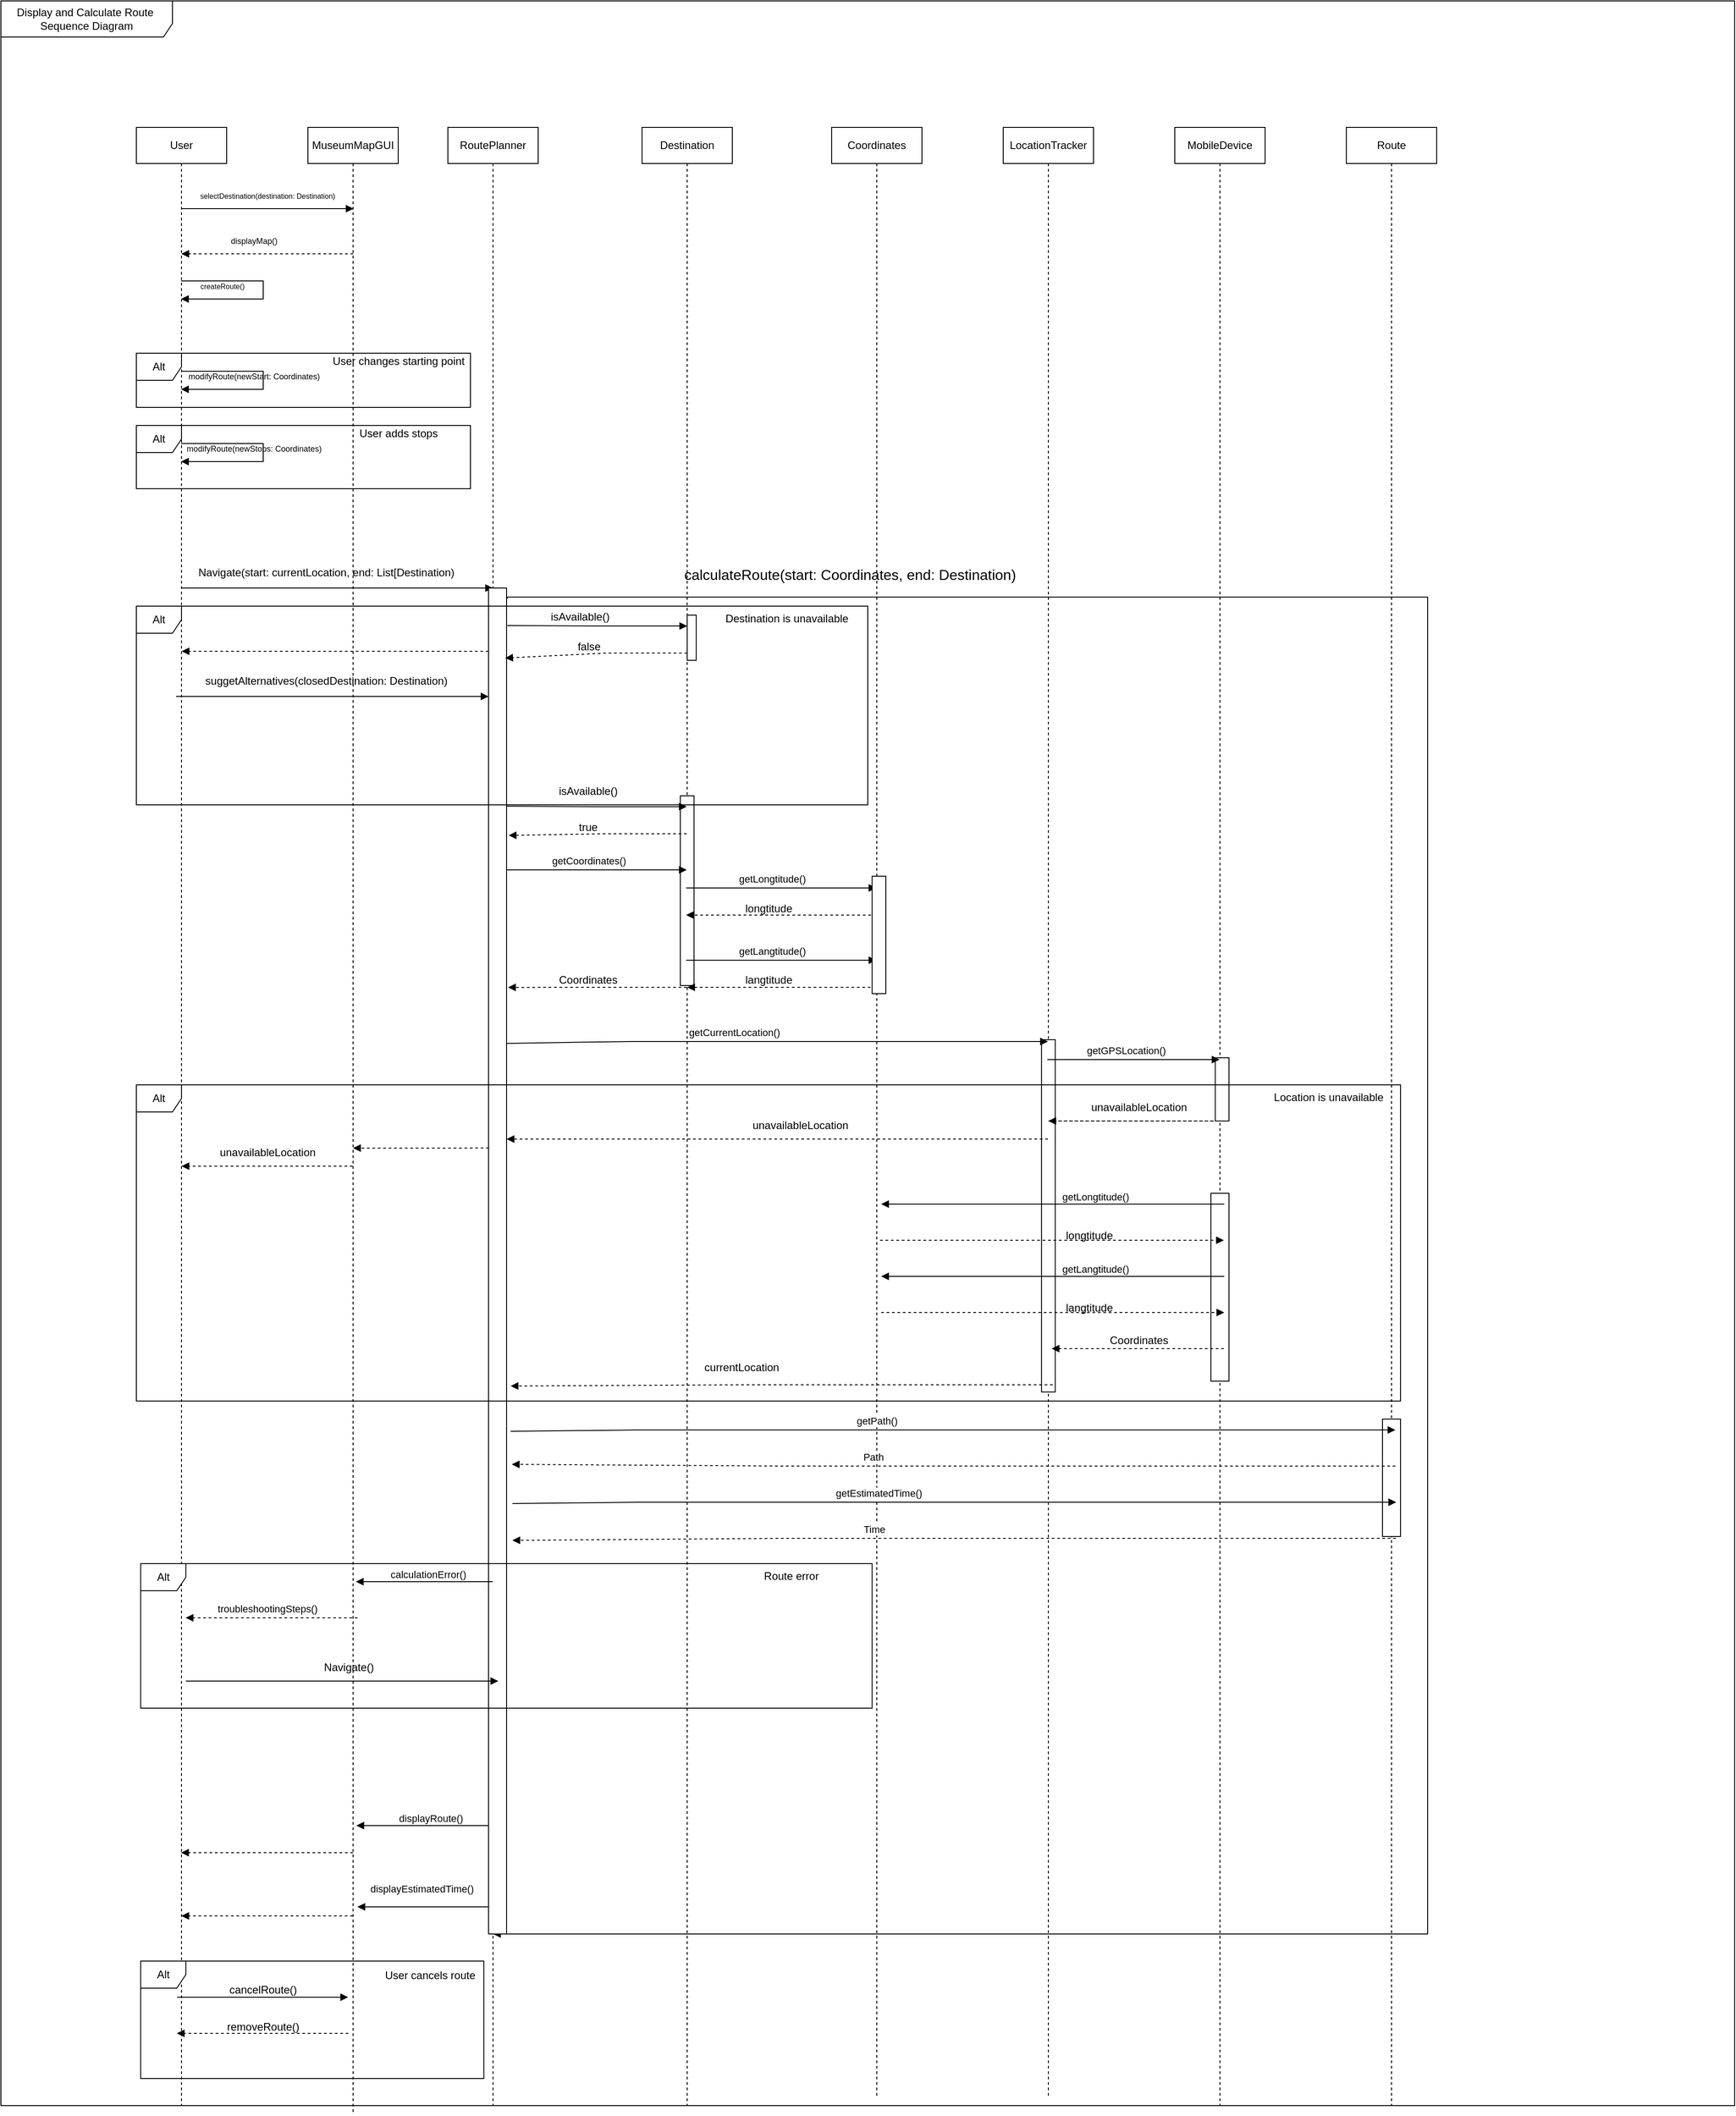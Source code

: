 <mxfile version="26.2.13">
  <diagram name="Page-1" id="kJih2EVv_8KnTAs_L_VF">
    <mxGraphModel dx="3460" dy="2518" grid="1" gridSize="10" guides="1" tooltips="1" connect="1" arrows="1" fold="1" page="1" pageScale="1" pageWidth="850" pageHeight="1100" math="0" shadow="0">
      <root>
        <mxCell id="0" />
        <mxCell id="1" parent="0" />
        <mxCell id="w3oup3Zo58hLr9Lpajqg-17" value="MobileDevice" style="shape=umlLifeline;perimeter=lifelinePerimeter;whiteSpace=wrap;html=1;container=1;dropTarget=0;collapsible=0;recursiveResize=0;outlineConnect=0;portConstraint=eastwest;newEdgeStyle={&quot;edgeStyle&quot;:&quot;elbowEdgeStyle&quot;,&quot;elbow&quot;:&quot;vertical&quot;,&quot;curved&quot;:0,&quot;rounded&quot;:0};" parent="1" vertex="1">
          <mxGeometry x="1130" y="-230" width="100" height="2190" as="geometry" />
        </mxCell>
        <mxCell id="AUqQ7xuA4GsBrQX3amAf-10" value="" style="rounded=0;dashed=0;" vertex="1" parent="1">
          <mxGeometry x="1174.81" y="800" width="15.19" height="70" as="geometry" />
        </mxCell>
        <mxCell id="w3oup3Zo58hLr9Lpajqg-15" value="LocationTracker" style="shape=umlLifeline;perimeter=lifelinePerimeter;whiteSpace=wrap;html=1;container=1;dropTarget=0;collapsible=0;recursiveResize=0;outlineConnect=0;portConstraint=eastwest;newEdgeStyle={&quot;edgeStyle&quot;:&quot;elbowEdgeStyle&quot;,&quot;elbow&quot;:&quot;vertical&quot;,&quot;curved&quot;:0,&quot;rounded&quot;:0};" parent="1" vertex="1">
          <mxGeometry x="940" y="-230" width="100" height="2180" as="geometry" />
        </mxCell>
        <mxCell id="AUqQ7xuA4GsBrQX3amAf-7" value="" style="rounded=0;dashed=0;" vertex="1" parent="1">
          <mxGeometry x="982.41" y="780" width="15.19" height="390" as="geometry" />
        </mxCell>
        <mxCell id="w3oup3Zo58hLr9Lpajqg-12" value="Destination" style="shape=umlLifeline;perimeter=lifelinePerimeter;whiteSpace=wrap;html=1;container=1;dropTarget=0;collapsible=0;recursiveResize=0;outlineConnect=0;portConstraint=eastwest;newEdgeStyle={&quot;edgeStyle&quot;:&quot;elbowEdgeStyle&quot;,&quot;elbow&quot;:&quot;vertical&quot;,&quot;curved&quot;:0,&quot;rounded&quot;:0};" parent="1" vertex="1">
          <mxGeometry x="540" y="-230" width="100" height="2190" as="geometry" />
        </mxCell>
        <mxCell id="AUqQ7xuA4GsBrQX3amAf-4" value="" style="rounded=0;dashed=0;" vertex="1" parent="1">
          <mxGeometry x="582.4" y="510" width="15.19" height="210" as="geometry" />
        </mxCell>
        <mxCell id="AUqQ7xuA4GsBrQX3amAf-2" value="" style="rounded=0;dashed=0;" vertex="1" parent="1">
          <mxGeometry x="1170" y="950" width="20" height="208" as="geometry" />
        </mxCell>
        <mxCell id="w3oup3Zo58hLr9Lpajqg-77" value="Route" style="shape=umlLifeline;perimeter=lifelinePerimeter;whiteSpace=wrap;html=1;container=1;dropTarget=0;collapsible=0;recursiveResize=0;outlineConnect=0;portConstraint=eastwest;newEdgeStyle={&quot;edgeStyle&quot;:&quot;elbowEdgeStyle&quot;,&quot;elbow&quot;:&quot;vertical&quot;,&quot;curved&quot;:0,&quot;rounded&quot;:0};" parent="1" vertex="1">
          <mxGeometry x="1320" y="-230" width="100" height="2190" as="geometry" />
        </mxCell>
        <mxCell id="AUqQ7xuA4GsBrQX3amAf-1" value="" style="rounded=0;dashed=0;" vertex="1" parent="1">
          <mxGeometry x="1360" y="1200" width="20" height="130" as="geometry" />
        </mxCell>
        <mxCell id="giSu3xgfnJtw4W87moCO-10" value="Display and Calculate Route&amp;nbsp;&lt;div&gt;Sequence Diagram&lt;/div&gt;" style="shape=umlFrame;whiteSpace=wrap;html=1;pointerEvents=0;width=190;height=40;" parent="1" vertex="1">
          <mxGeometry x="-170" y="-370" width="1920" height="2330" as="geometry" />
        </mxCell>
        <mxCell id="w3oup3Zo58hLr9Lpajqg-8" value="User" style="shape=umlLifeline;perimeter=lifelinePerimeter;whiteSpace=wrap;html=1;container=1;dropTarget=0;collapsible=0;recursiveResize=0;outlineConnect=0;portConstraint=eastwest;newEdgeStyle={&quot;edgeStyle&quot;:&quot;elbowEdgeStyle&quot;,&quot;elbow&quot;:&quot;vertical&quot;,&quot;curved&quot;:0,&quot;rounded&quot;:0};" parent="1" vertex="1">
          <mxGeometry x="-20" y="-230" width="100" height="2190" as="geometry" />
        </mxCell>
        <mxCell id="w3oup3Zo58hLr9Lpajqg-11" value="RoutePlanner" style="shape=umlLifeline;perimeter=lifelinePerimeter;whiteSpace=wrap;html=1;container=1;dropTarget=0;collapsible=0;recursiveResize=0;outlineConnect=0;portConstraint=eastwest;newEdgeStyle={&quot;edgeStyle&quot;:&quot;elbowEdgeStyle&quot;,&quot;elbow&quot;:&quot;vertical&quot;,&quot;curved&quot;:0,&quot;rounded&quot;:0};" parent="1" vertex="1">
          <mxGeometry x="325" y="-230" width="100" height="2190" as="geometry" />
        </mxCell>
        <mxCell id="w3oup3Zo58hLr9Lpajqg-13" value="Coordinates" style="shape=umlLifeline;perimeter=lifelinePerimeter;whiteSpace=wrap;html=1;container=1;dropTarget=0;collapsible=0;recursiveResize=0;outlineConnect=0;portConstraint=eastwest;newEdgeStyle={&quot;edgeStyle&quot;:&quot;elbowEdgeStyle&quot;,&quot;elbow&quot;:&quot;vertical&quot;,&quot;curved&quot;:0,&quot;rounded&quot;:0};" parent="1" vertex="1">
          <mxGeometry x="750" y="-230" width="100" height="2180" as="geometry" />
        </mxCell>
        <mxCell id="w3oup3Zo58hLr9Lpajqg-18" value="MuseumMapGUI" style="shape=umlLifeline;perimeter=lifelinePerimeter;whiteSpace=wrap;html=1;container=1;dropTarget=0;collapsible=0;recursiveResize=0;outlineConnect=0;portConstraint=eastwest;newEdgeStyle={&quot;edgeStyle&quot;:&quot;elbowEdgeStyle&quot;,&quot;elbow&quot;:&quot;vertical&quot;,&quot;curved&quot;:0,&quot;rounded&quot;:0};" parent="1" vertex="1">
          <mxGeometry x="170" y="-230" width="100" height="2200" as="geometry" />
        </mxCell>
        <mxCell id="w3oup3Zo58hLr9Lpajqg-23" value="" style="html=1;verticalAlign=bottom;labelBackgroundColor=none;endArrow=block;endFill=1;rounded=0;entryX=0.512;entryY=0.092;entryDx=0;entryDy=0;entryPerimeter=0;" parent="1" source="w3oup3Zo58hLr9Lpajqg-8" edge="1">
          <mxGeometry width="160" relative="1" as="geometry">
            <mxPoint x="29.443" y="-140" as="sourcePoint" />
            <mxPoint x="220.56" y="-140" as="targetPoint" />
          </mxGeometry>
        </mxCell>
        <mxCell id="w3oup3Zo58hLr9Lpajqg-29" value="&lt;font style=&quot;font-size: 8px;&quot;&gt;selectDestination(destination: Destination)&lt;/font&gt;" style="text;html=1;align=center;verticalAlign=middle;resizable=0;points=[];autosize=1;strokeColor=none;fillColor=none;" parent="1" vertex="1">
          <mxGeometry x="40" y="-170" width="170" height="30" as="geometry" />
        </mxCell>
        <mxCell id="w3oup3Zo58hLr9Lpajqg-32" value="&lt;font style=&quot;font-size: 9px;&quot;&gt;displayMap()&lt;/font&gt;" style="text;html=1;align=center;verticalAlign=middle;resizable=0;points=[];autosize=1;strokeColor=none;fillColor=none;" parent="1" vertex="1">
          <mxGeometry x="70" y="-120" width="80" height="30" as="geometry" />
        </mxCell>
        <mxCell id="w3oup3Zo58hLr9Lpajqg-33" value="&lt;font style=&quot;font-size: 8px;&quot;&gt;createRoute()&lt;/font&gt;" style="text;html=1;align=center;verticalAlign=middle;resizable=0;points=[];autosize=1;strokeColor=none;fillColor=none;" parent="1" vertex="1">
          <mxGeometry x="40" y="-70" width="70" height="30" as="geometry" />
        </mxCell>
        <mxCell id="w3oup3Zo58hLr9Lpajqg-34" value="" style="html=1;verticalAlign=bottom;labelBackgroundColor=none;endArrow=block;endFill=1;rounded=0;exitX=1.044;exitY=0.008;exitDx=0;exitDy=0;exitPerimeter=0;" parent="1" source="w3oup3Zo58hLr9Lpajqg-95" target="w3oup3Zo58hLr9Lpajqg-11" edge="1">
          <mxGeometry width="160" relative="1" as="geometry">
            <mxPoint x="305.0" y="280" as="sourcePoint" />
            <mxPoint x="544.8" y="280" as="targetPoint" />
            <Array as="points">
              <mxPoint x="390" y="290" />
              <mxPoint x="430" y="290" />
              <mxPoint x="1410" y="290" />
              <mxPoint x="1410" y="1130" />
              <mxPoint x="1410" y="1770" />
              <mxPoint x="900" y="1770" />
            </Array>
          </mxGeometry>
        </mxCell>
        <mxCell id="w3oup3Zo58hLr9Lpajqg-38" value="" style="html=1;verticalAlign=bottom;labelBackgroundColor=none;endArrow=block;endFill=1;rounded=0;entryX=0.25;entryY=0;entryDx=0;entryDy=0;" parent="1" source="w3oup3Zo58hLr9Lpajqg-8" target="w3oup3Zo58hLr9Lpajqg-95" edge="1">
          <mxGeometry width="160" relative="1" as="geometry">
            <mxPoint x="70.0" y="270" as="sourcePoint" />
            <mxPoint x="189.8" y="270" as="targetPoint" />
            <Array as="points">
              <mxPoint x="200" y="280" />
            </Array>
          </mxGeometry>
        </mxCell>
        <mxCell id="w3oup3Zo58hLr9Lpajqg-39" value="Navigate(start: currentLocation, end: List[Destination)" style="text;html=1;align=center;verticalAlign=middle;resizable=0;points=[];autosize=1;strokeColor=none;fillColor=none;" parent="1" vertex="1">
          <mxGeometry x="35" y="248" width="310" height="30" as="geometry" />
        </mxCell>
        <mxCell id="w3oup3Zo58hLr9Lpajqg-35" value="&lt;font style=&quot;font-size: 16px;&quot;&gt;calculateRoute(start: Coordinates, end: Destination)&lt;/font&gt;" style="text;html=1;align=center;verticalAlign=middle;resizable=0;points=[];autosize=1;strokeColor=none;fillColor=none;" parent="1" vertex="1">
          <mxGeometry x="575" y="250" width="390" height="30" as="geometry" />
        </mxCell>
        <mxCell id="w3oup3Zo58hLr9Lpajqg-42" value="" style="html=1;verticalAlign=bottom;labelBackgroundColor=none;endArrow=block;endFill=1;rounded=0;exitX=1.017;exitY=0.07;exitDx=0;exitDy=0;exitPerimeter=0;" parent="1" edge="1">
          <mxGeometry width="160" relative="1" as="geometry">
            <mxPoint x="390.34" y="521.5" as="sourcePoint" />
            <mxPoint x="589.5" y="522" as="targetPoint" />
            <Array as="points">
              <mxPoint x="490" y="522" />
            </Array>
          </mxGeometry>
        </mxCell>
        <mxCell id="w3oup3Zo58hLr9Lpajqg-44" value="" style="html=1;verticalAlign=bottom;labelBackgroundColor=none;endArrow=block;endFill=1;dashed=1;rounded=0;entryX=1.117;entryY=0.108;entryDx=0;entryDy=0;entryPerimeter=0;" parent="1" edge="1">
          <mxGeometry width="160" relative="1" as="geometry">
            <mxPoint x="589.5" y="552" as="sourcePoint" />
            <mxPoint x="392.34" y="553.8" as="targetPoint" />
            <Array as="points">
              <mxPoint x="500" y="552" />
            </Array>
          </mxGeometry>
        </mxCell>
        <mxCell id="w3oup3Zo58hLr9Lpajqg-45" value="true" style="text;html=1;align=center;verticalAlign=middle;resizable=0;points=[];autosize=1;strokeColor=none;fillColor=none;" parent="1" vertex="1">
          <mxGeometry x="460" y="530" width="40" height="30" as="geometry" />
        </mxCell>
        <mxCell id="w3oup3Zo58hLr9Lpajqg-46" value="" style="html=1;verticalAlign=bottom;labelBackgroundColor=none;endArrow=block;endFill=1;rounded=0;exitX=1.017;exitY=0.153;exitDx=0;exitDy=0;exitPerimeter=0;" parent="1" edge="1">
          <mxGeometry width="160" relative="1" as="geometry">
            <mxPoint x="390.34" y="592.05" as="sourcePoint" />
            <mxPoint x="589.5" y="592" as="targetPoint" />
            <Array as="points">
              <mxPoint x="490" y="592" />
            </Array>
          </mxGeometry>
        </mxCell>
        <mxCell id="w3oup3Zo58hLr9Lpajqg-47" value="getCoordinates()" style="edgeLabel;html=1;align=center;verticalAlign=middle;resizable=0;points=[];" parent="w3oup3Zo58hLr9Lpajqg-46" vertex="1" connectable="0">
          <mxGeometry x="-0.193" y="1" relative="1" as="geometry">
            <mxPoint x="10" y="-9" as="offset" />
          </mxGeometry>
        </mxCell>
        <mxCell id="w3oup3Zo58hLr9Lpajqg-48" value="" style="html=1;verticalAlign=bottom;labelBackgroundColor=none;endArrow=block;endFill=1;rounded=0;" parent="1" edge="1">
          <mxGeometry width="160" relative="1" as="geometry">
            <mxPoint x="588.833" y="612" as="sourcePoint" />
            <mxPoint x="799.5" y="612" as="targetPoint" />
            <Array as="points">
              <mxPoint x="690" y="612" />
            </Array>
          </mxGeometry>
        </mxCell>
        <mxCell id="w3oup3Zo58hLr9Lpajqg-49" value="getLongtitude()" style="edgeLabel;html=1;align=center;verticalAlign=middle;resizable=0;points=[];" parent="w3oup3Zo58hLr9Lpajqg-48" vertex="1" connectable="0">
          <mxGeometry x="-0.193" y="1" relative="1" as="geometry">
            <mxPoint x="10" y="-9" as="offset" />
          </mxGeometry>
        </mxCell>
        <mxCell id="w3oup3Zo58hLr9Lpajqg-50" value="" style="html=1;verticalAlign=bottom;labelBackgroundColor=none;endArrow=block;endFill=1;dashed=1;rounded=0;" parent="1" edge="1">
          <mxGeometry width="160" relative="1" as="geometry">
            <mxPoint x="799.5" y="642" as="sourcePoint" />
            <mxPoint x="588.833" y="642" as="targetPoint" />
            <Array as="points">
              <mxPoint x="690" y="642" />
            </Array>
          </mxGeometry>
        </mxCell>
        <mxCell id="w3oup3Zo58hLr9Lpajqg-51" value="longtitude" style="text;html=1;align=center;verticalAlign=middle;resizable=0;points=[];autosize=1;strokeColor=none;fillColor=none;" parent="1" vertex="1">
          <mxGeometry x="640" y="620" width="80" height="30" as="geometry" />
        </mxCell>
        <mxCell id="w3oup3Zo58hLr9Lpajqg-52" value="" style="html=1;verticalAlign=bottom;labelBackgroundColor=none;endArrow=block;endFill=1;rounded=0;" parent="1" edge="1">
          <mxGeometry width="160" relative="1" as="geometry">
            <mxPoint x="588.833" y="692" as="sourcePoint" />
            <mxPoint x="799.5" y="692" as="targetPoint" />
            <Array as="points">
              <mxPoint x="690" y="692" />
            </Array>
          </mxGeometry>
        </mxCell>
        <mxCell id="w3oup3Zo58hLr9Lpajqg-53" value="getLangtitude()" style="edgeLabel;html=1;align=center;verticalAlign=middle;resizable=0;points=[];" parent="w3oup3Zo58hLr9Lpajqg-52" vertex="1" connectable="0">
          <mxGeometry x="-0.193" y="1" relative="1" as="geometry">
            <mxPoint x="10" y="-9" as="offset" />
          </mxGeometry>
        </mxCell>
        <mxCell id="w3oup3Zo58hLr9Lpajqg-54" value="" style="html=1;verticalAlign=bottom;labelBackgroundColor=none;endArrow=block;endFill=1;dashed=1;rounded=0;" parent="1" edge="1">
          <mxGeometry width="160" relative="1" as="geometry">
            <mxPoint x="799" y="722" as="sourcePoint" />
            <mxPoint x="590" y="722" as="targetPoint" />
            <Array as="points">
              <mxPoint x="690" y="722" />
            </Array>
          </mxGeometry>
        </mxCell>
        <mxCell id="w3oup3Zo58hLr9Lpajqg-55" value="langtitude" style="text;html=1;align=center;verticalAlign=middle;resizable=0;points=[];autosize=1;strokeColor=none;fillColor=none;" parent="1" vertex="1">
          <mxGeometry x="640" y="699" width="80" height="30" as="geometry" />
        </mxCell>
        <mxCell id="w3oup3Zo58hLr9Lpajqg-56" value="" style="html=1;verticalAlign=bottom;labelBackgroundColor=none;endArrow=block;endFill=1;dashed=1;rounded=0;entryX=1.083;entryY=0.306;entryDx=0;entryDy=0;entryPerimeter=0;" parent="1" edge="1">
          <mxGeometry width="160" relative="1" as="geometry">
            <mxPoint x="589.5" y="722" as="sourcePoint" />
            <mxPoint x="391.66" y="722.1" as="targetPoint" />
            <Array as="points">
              <mxPoint x="480" y="722" />
            </Array>
          </mxGeometry>
        </mxCell>
        <mxCell id="w3oup3Zo58hLr9Lpajqg-57" value="Coordinates" style="text;html=1;align=center;verticalAlign=middle;resizable=0;points=[];autosize=1;strokeColor=none;fillColor=none;" parent="1" vertex="1">
          <mxGeometry x="435" y="699" width="90" height="30" as="geometry" />
        </mxCell>
        <mxCell id="w3oup3Zo58hLr9Lpajqg-58" value="" style="html=1;verticalAlign=bottom;labelBackgroundColor=none;endArrow=block;endFill=1;rounded=0;exitX=0.95;exitY=0.379;exitDx=0;exitDy=0;exitPerimeter=0;" parent="1" edge="1">
          <mxGeometry width="160" relative="1" as="geometry">
            <mxPoint x="389.0" y="784.15" as="sourcePoint" />
            <mxPoint x="989.5" y="782" as="targetPoint" />
            <Array as="points">
              <mxPoint x="491" y="782.47" />
              <mxPoint x="530" y="782" />
              <mxPoint x="560" y="782" />
            </Array>
          </mxGeometry>
        </mxCell>
        <mxCell id="w3oup3Zo58hLr9Lpajqg-59" value="getCurrentLocation()" style="edgeLabel;html=1;align=center;verticalAlign=middle;resizable=0;points=[];" parent="w3oup3Zo58hLr9Lpajqg-58" vertex="1" connectable="0">
          <mxGeometry x="-0.193" y="1" relative="1" as="geometry">
            <mxPoint x="10" y="-9" as="offset" />
          </mxGeometry>
        </mxCell>
        <mxCell id="w3oup3Zo58hLr9Lpajqg-60" value="" style="html=1;verticalAlign=bottom;labelBackgroundColor=none;endArrow=block;endFill=1;rounded=0;" parent="1" edge="1">
          <mxGeometry width="160" relative="1" as="geometry">
            <mxPoint x="988.833" y="802" as="sourcePoint" />
            <mxPoint x="1179.5" y="802" as="targetPoint" />
            <Array as="points">
              <mxPoint x="1020" y="802" />
              <mxPoint x="1110" y="802" />
            </Array>
          </mxGeometry>
        </mxCell>
        <mxCell id="w3oup3Zo58hLr9Lpajqg-61" value="getGPSLocation()" style="edgeLabel;html=1;align=center;verticalAlign=middle;resizable=0;points=[];" parent="w3oup3Zo58hLr9Lpajqg-60" vertex="1" connectable="0">
          <mxGeometry x="-0.193" y="1" relative="1" as="geometry">
            <mxPoint x="10" y="-9" as="offset" />
          </mxGeometry>
        </mxCell>
        <mxCell id="w3oup3Zo58hLr9Lpajqg-62" value="" style="html=1;verticalAlign=bottom;labelBackgroundColor=none;endArrow=block;endFill=1;rounded=0;" parent="1" edge="1">
          <mxGeometry width="160" relative="1" as="geometry">
            <mxPoint x="1184.76" y="962" as="sourcePoint" />
            <mxPoint x="804.851" y="962" as="targetPoint" />
            <Array as="points">
              <mxPoint x="1045.26" y="962" />
            </Array>
          </mxGeometry>
        </mxCell>
        <mxCell id="w3oup3Zo58hLr9Lpajqg-63" value="getLongtitude()" style="edgeLabel;html=1;align=center;verticalAlign=middle;resizable=0;points=[];" parent="w3oup3Zo58hLr9Lpajqg-62" vertex="1" connectable="0">
          <mxGeometry x="-0.193" y="1" relative="1" as="geometry">
            <mxPoint x="10" y="-9" as="offset" />
          </mxGeometry>
        </mxCell>
        <mxCell id="w3oup3Zo58hLr9Lpajqg-64" value="" style="html=1;verticalAlign=bottom;labelBackgroundColor=none;endArrow=block;endFill=1;rounded=0;" parent="1" edge="1">
          <mxGeometry width="160" relative="1" as="geometry">
            <mxPoint x="1184.76" y="1042" as="sourcePoint" />
            <mxPoint x="804.851" y="1042" as="targetPoint" />
            <Array as="points">
              <mxPoint x="990.76" y="1042" />
            </Array>
          </mxGeometry>
        </mxCell>
        <mxCell id="w3oup3Zo58hLr9Lpajqg-65" value="getLangtitude()" style="edgeLabel;html=1;align=center;verticalAlign=middle;resizable=0;points=[];" parent="w3oup3Zo58hLr9Lpajqg-64" vertex="1" connectable="0">
          <mxGeometry x="-0.193" y="1" relative="1" as="geometry">
            <mxPoint x="10" y="-9" as="offset" />
          </mxGeometry>
        </mxCell>
        <mxCell id="w3oup3Zo58hLr9Lpajqg-66" value="" style="html=1;verticalAlign=bottom;labelBackgroundColor=none;endArrow=block;endFill=1;dashed=1;rounded=0;" parent="1" edge="1">
          <mxGeometry width="160" relative="1" as="geometry">
            <mxPoint x="803.643" y="1002" as="sourcePoint" />
            <mxPoint x="1184.31" y="1002" as="targetPoint" />
            <Array as="points">
              <mxPoint x="990.31" y="1002" />
            </Array>
          </mxGeometry>
        </mxCell>
        <mxCell id="w3oup3Zo58hLr9Lpajqg-67" value="" style="html=1;verticalAlign=bottom;labelBackgroundColor=none;endArrow=block;endFill=1;dashed=1;rounded=0;" parent="1" edge="1">
          <mxGeometry width="160" relative="1" as="geometry">
            <mxPoint x="804.851" y="1082" as="sourcePoint" />
            <mxPoint x="1184.76" y="1082" as="targetPoint" />
            <Array as="points">
              <mxPoint x="1000.76" y="1082" />
            </Array>
          </mxGeometry>
        </mxCell>
        <mxCell id="w3oup3Zo58hLr9Lpajqg-68" value="langtitude" style="text;html=1;align=center;verticalAlign=middle;resizable=0;points=[];autosize=1;strokeColor=none;fillColor=none;" parent="1" vertex="1">
          <mxGeometry x="994.81" y="1062" width="80" height="30" as="geometry" />
        </mxCell>
        <mxCell id="w3oup3Zo58hLr9Lpajqg-69" value="longtitude" style="text;html=1;align=center;verticalAlign=middle;resizable=0;points=[];autosize=1;strokeColor=none;fillColor=none;" parent="1" vertex="1">
          <mxGeometry x="994.81" y="982" width="80" height="30" as="geometry" />
        </mxCell>
        <mxCell id="w3oup3Zo58hLr9Lpajqg-71" value="" style="html=1;verticalAlign=bottom;labelBackgroundColor=none;endArrow=block;endFill=1;dashed=1;rounded=0;" parent="1" edge="1">
          <mxGeometry width="160" relative="1" as="geometry">
            <mxPoint x="1184.31" y="1122" as="sourcePoint" />
            <mxPoint x="993.643" y="1122" as="targetPoint" />
            <Array as="points">
              <mxPoint x="1085.81" y="1122" />
            </Array>
          </mxGeometry>
        </mxCell>
        <mxCell id="w3oup3Zo58hLr9Lpajqg-72" value="Coordinates" style="text;html=1;align=center;verticalAlign=middle;resizable=0;points=[];autosize=1;strokeColor=none;fillColor=none;" parent="1" vertex="1">
          <mxGeometry x="1044.81" y="1098" width="90" height="30" as="geometry" />
        </mxCell>
        <mxCell id="w3oup3Zo58hLr9Lpajqg-75" value="" style="html=1;verticalAlign=bottom;labelBackgroundColor=none;endArrow=block;endFill=1;dashed=1;rounded=0;entryX=0.983;entryY=0.684;entryDx=0;entryDy=0;entryPerimeter=0;" parent="1" edge="1">
          <mxGeometry width="160" relative="1" as="geometry">
            <mxPoint x="994.81" y="1162" as="sourcePoint" />
            <mxPoint x="394.47" y="1163.4" as="targetPoint" />
            <Array as="points">
              <mxPoint x="656.31" y="1162" />
            </Array>
          </mxGeometry>
        </mxCell>
        <mxCell id="w3oup3Zo58hLr9Lpajqg-76" value="currentLocation" style="text;html=1;align=center;verticalAlign=middle;resizable=0;points=[];autosize=1;strokeColor=none;fillColor=none;" parent="1" vertex="1">
          <mxGeometry x="594.81" y="1128" width="110" height="30" as="geometry" />
        </mxCell>
        <mxCell id="w3oup3Zo58hLr9Lpajqg-78" value="" style="html=1;verticalAlign=bottom;labelBackgroundColor=none;endArrow=block;endFill=1;rounded=0;exitX=0.983;exitY=0.743;exitDx=0;exitDy=0;exitPerimeter=0;" parent="1" edge="1">
          <mxGeometry width="160" relative="1" as="geometry">
            <mxPoint x="394.47" y="1213.55" as="sourcePoint" />
            <mxPoint x="1374.31" y="1212" as="targetPoint" />
            <Array as="points">
              <mxPoint x="495.81" y="1212.47" />
              <mxPoint x="534.81" y="1212" />
            </Array>
          </mxGeometry>
        </mxCell>
        <mxCell id="w3oup3Zo58hLr9Lpajqg-79" value="getPath()" style="edgeLabel;html=1;align=center;verticalAlign=middle;resizable=0;points=[];" parent="w3oup3Zo58hLr9Lpajqg-78" vertex="1" connectable="0">
          <mxGeometry x="-0.193" y="1" relative="1" as="geometry">
            <mxPoint x="10" y="-9" as="offset" />
          </mxGeometry>
        </mxCell>
        <mxCell id="w3oup3Zo58hLr9Lpajqg-81" value="" style="html=1;verticalAlign=bottom;labelBackgroundColor=none;endArrow=block;endFill=1;dashed=1;rounded=0;entryX=1.05;entryY=0.786;entryDx=0;entryDy=0;entryPerimeter=0;" parent="1" edge="1">
          <mxGeometry width="160" relative="1" as="geometry">
            <mxPoint x="1374.31" y="1252" as="sourcePoint" />
            <mxPoint x="395.81" y="1250.1" as="targetPoint" />
            <Array as="points">
              <mxPoint x="695.81" y="1252" />
            </Array>
          </mxGeometry>
        </mxCell>
        <mxCell id="w3oup3Zo58hLr9Lpajqg-82" value="Path" style="edgeLabel;html=1;align=center;verticalAlign=middle;resizable=0;points=[];" parent="w3oup3Zo58hLr9Lpajqg-81" vertex="1" connectable="0">
          <mxGeometry x="0.185" y="-6" relative="1" as="geometry">
            <mxPoint x="1" y="-4" as="offset" />
          </mxGeometry>
        </mxCell>
        <mxCell id="w3oup3Zo58hLr9Lpajqg-83" value="" style="html=1;verticalAlign=bottom;labelBackgroundColor=none;endArrow=block;endFill=1;rounded=0;exitX=1.083;exitY=0.837;exitDx=0;exitDy=0;exitPerimeter=0;" parent="1" edge="1">
          <mxGeometry width="160" relative="1" as="geometry">
            <mxPoint x="396.47" y="1293.45" as="sourcePoint" />
            <mxPoint x="1375.18" y="1292" as="targetPoint" />
            <Array as="points">
              <mxPoint x="496.18" y="1292.47" />
              <mxPoint x="535.18" y="1292" />
            </Array>
          </mxGeometry>
        </mxCell>
        <mxCell id="w3oup3Zo58hLr9Lpajqg-84" value="getEstimatedTime()" style="edgeLabel;html=1;align=center;verticalAlign=middle;resizable=0;points=[];" parent="w3oup3Zo58hLr9Lpajqg-83" vertex="1" connectable="0">
          <mxGeometry x="-0.193" y="1" relative="1" as="geometry">
            <mxPoint x="10" y="-9" as="offset" />
          </mxGeometry>
        </mxCell>
        <mxCell id="w3oup3Zo58hLr9Lpajqg-85" value="" style="html=1;verticalAlign=bottom;labelBackgroundColor=none;endArrow=block;endFill=1;dashed=1;rounded=0;entryX=1.083;entryY=0.885;entryDx=0;entryDy=0;entryPerimeter=0;" parent="1" edge="1">
          <mxGeometry width="160" relative="1" as="geometry">
            <mxPoint x="1374.81" y="1332" as="sourcePoint" />
            <mxPoint x="396.47" y="1334.25" as="targetPoint" />
            <Array as="points">
              <mxPoint x="695.81" y="1332" />
            </Array>
          </mxGeometry>
        </mxCell>
        <mxCell id="w3oup3Zo58hLr9Lpajqg-86" value="Time" style="edgeLabel;html=1;align=center;verticalAlign=middle;resizable=0;points=[];" parent="w3oup3Zo58hLr9Lpajqg-85" vertex="1" connectable="0">
          <mxGeometry x="0.185" y="-6" relative="1" as="geometry">
            <mxPoint x="1" y="-4" as="offset" />
          </mxGeometry>
        </mxCell>
        <mxCell id="w3oup3Zo58hLr9Lpajqg-87" value="" style="html=1;verticalAlign=bottom;labelBackgroundColor=none;endArrow=block;endFill=1;rounded=0;" parent="1" edge="1">
          <mxGeometry width="160" relative="1" as="geometry">
            <mxPoint x="379.31" y="1650" as="sourcePoint" />
            <mxPoint x="223.643" y="1650" as="targetPoint" />
            <Array as="points">
              <mxPoint x="276.15" y="1650" />
            </Array>
          </mxGeometry>
        </mxCell>
        <mxCell id="w3oup3Zo58hLr9Lpajqg-88" value="displayRoute()" style="edgeLabel;html=1;align=center;verticalAlign=middle;resizable=0;points=[];" parent="w3oup3Zo58hLr9Lpajqg-87" vertex="1" connectable="0">
          <mxGeometry x="-0.193" y="1" relative="1" as="geometry">
            <mxPoint x="-11" y="-9" as="offset" />
          </mxGeometry>
        </mxCell>
        <mxCell id="w3oup3Zo58hLr9Lpajqg-89" value="" style="html=1;verticalAlign=bottom;labelBackgroundColor=none;endArrow=block;endFill=1;rounded=0;" parent="1" edge="1">
          <mxGeometry width="160" relative="1" as="geometry">
            <mxPoint x="379.31" y="1740" as="sourcePoint" />
            <mxPoint x="224.81" y="1740" as="targetPoint" />
            <Array as="points">
              <mxPoint x="276.15" y="1740" />
            </Array>
          </mxGeometry>
        </mxCell>
        <mxCell id="w3oup3Zo58hLr9Lpajqg-90" value="displayEstimatedTime()" style="edgeLabel;html=1;align=center;verticalAlign=middle;resizable=0;points=[];" parent="w3oup3Zo58hLr9Lpajqg-89" vertex="1" connectable="0">
          <mxGeometry x="-0.193" y="1" relative="1" as="geometry">
            <mxPoint x="-21" y="-21" as="offset" />
          </mxGeometry>
        </mxCell>
        <mxCell id="w3oup3Zo58hLr9Lpajqg-91" value="" style="html=1;verticalAlign=bottom;labelBackgroundColor=none;endArrow=block;endFill=1;dashed=1;rounded=0;" parent="1" edge="1">
          <mxGeometry width="160" relative="1" as="geometry">
            <mxPoint x="220.02" y="1680" as="sourcePoint" />
            <mxPoint x="29.591" y="1680" as="targetPoint" />
          </mxGeometry>
        </mxCell>
        <mxCell id="w3oup3Zo58hLr9Lpajqg-92" value="" style="html=1;verticalAlign=bottom;labelBackgroundColor=none;endArrow=block;endFill=1;dashed=1;rounded=0;" parent="1" edge="1">
          <mxGeometry width="160" relative="1" as="geometry">
            <mxPoint x="219.81" y="1750" as="sourcePoint" />
            <mxPoint x="29.81" y="1750" as="targetPoint" />
          </mxGeometry>
        </mxCell>
        <mxCell id="w3oup3Zo58hLr9Lpajqg-95" value="" style="rounded=0;dashed=0;" parent="1" vertex="1">
          <mxGeometry x="370" y="280" width="20" height="1490" as="geometry" />
        </mxCell>
        <mxCell id="w3oup3Zo58hLr9Lpajqg-104" value="" style="html=1;verticalAlign=bottom;labelBackgroundColor=none;endArrow=block;endFill=1;dashed=1;rounded=0;" parent="1" edge="1">
          <mxGeometry width="160" relative="1" as="geometry">
            <mxPoint x="220.17" y="-90" as="sourcePoint" />
            <mxPoint x="29.837" y="-90" as="targetPoint" />
            <Array as="points">
              <mxPoint x="178.67" y="-90" />
            </Array>
          </mxGeometry>
        </mxCell>
        <mxCell id="w3oup3Zo58hLr9Lpajqg-105" value="" style="html=1;verticalAlign=bottom;labelBackgroundColor=none;endArrow=block;endFill=1;rounded=0;" parent="1" edge="1">
          <mxGeometry width="160" relative="1" as="geometry">
            <mxPoint x="29.5" y="-60" as="sourcePoint" />
            <mxPoint x="29.5" y="-40" as="targetPoint" />
            <Array as="points">
              <mxPoint x="60.5" y="-60" />
              <mxPoint x="120.5" y="-60" />
              <mxPoint x="120.5" y="-40" />
              <mxPoint x="90.5" y="-40" />
            </Array>
          </mxGeometry>
        </mxCell>
        <mxCell id="w3oup3Zo58hLr9Lpajqg-106" value="" style="html=1;verticalAlign=bottom;labelBackgroundColor=none;endArrow=block;endFill=1;rounded=0;" parent="1" edge="1">
          <mxGeometry width="160" relative="1" as="geometry">
            <mxPoint x="29.5" y="40" as="sourcePoint" />
            <mxPoint x="29.5" y="60" as="targetPoint" />
            <Array as="points">
              <mxPoint x="60.5" y="40" />
              <mxPoint x="120.5" y="40" />
              <mxPoint x="120.5" y="60" />
              <mxPoint x="90.5" y="60" />
            </Array>
          </mxGeometry>
        </mxCell>
        <mxCell id="w3oup3Zo58hLr9Lpajqg-108" value="Alt" style="shape=umlFrame;whiteSpace=wrap;html=1;pointerEvents=0;recursiveResize=0;container=1;collapsible=0;width=50;" parent="1" vertex="1">
          <mxGeometry x="-20" y="20" width="370" height="60" as="geometry" />
        </mxCell>
        <mxCell id="w3oup3Zo58hLr9Lpajqg-109" value="User changes starting point" style="text;align=center;html=1;" parent="w3oup3Zo58hLr9Lpajqg-108" vertex="1">
          <mxGeometry width="100" height="60" relative="1" as="geometry">
            <mxPoint x="240" y="-5" as="offset" />
          </mxGeometry>
        </mxCell>
        <mxCell id="w3oup3Zo58hLr9Lpajqg-107" value="&lt;font style=&quot;font-size: 9px;&quot;&gt;modifyRoute(newStart: Coordinates)&lt;/font&gt;" style="text;html=1;align=center;verticalAlign=middle;resizable=0;points=[];autosize=1;strokeColor=none;fillColor=none;" parent="w3oup3Zo58hLr9Lpajqg-108" vertex="1">
          <mxGeometry x="45" y="10" width="170" height="30" as="geometry" />
        </mxCell>
        <mxCell id="w3oup3Zo58hLr9Lpajqg-110" value="" style="html=1;verticalAlign=bottom;labelBackgroundColor=none;endArrow=block;endFill=1;rounded=0;" parent="1" edge="1">
          <mxGeometry width="160" relative="1" as="geometry">
            <mxPoint x="29.5" y="120" as="sourcePoint" />
            <mxPoint x="29.5" y="140" as="targetPoint" />
            <Array as="points">
              <mxPoint x="60.5" y="120" />
              <mxPoint x="120.5" y="120" />
              <mxPoint x="120.5" y="140" />
              <mxPoint x="90.5" y="140" />
            </Array>
          </mxGeometry>
        </mxCell>
        <mxCell id="w3oup3Zo58hLr9Lpajqg-111" value="Alt" style="shape=umlFrame;whiteSpace=wrap;html=1;pointerEvents=0;recursiveResize=0;container=1;collapsible=0;width=50;" parent="1" vertex="1">
          <mxGeometry x="-20" y="100" width="370" height="70" as="geometry" />
        </mxCell>
        <mxCell id="w3oup3Zo58hLr9Lpajqg-112" value="User adds stops" style="text;align=center;html=1;" parent="w3oup3Zo58hLr9Lpajqg-111" vertex="1">
          <mxGeometry width="100" height="60" relative="1" as="geometry">
            <mxPoint x="240" y="-5" as="offset" />
          </mxGeometry>
        </mxCell>
        <mxCell id="w3oup3Zo58hLr9Lpajqg-113" value="&lt;font style=&quot;font-size: 9px;&quot;&gt;modifyRoute(newStops: Coordinates)&lt;/font&gt;" style="text;html=1;align=center;verticalAlign=middle;resizable=0;points=[];autosize=1;strokeColor=none;fillColor=none;" parent="w3oup3Zo58hLr9Lpajqg-111" vertex="1">
          <mxGeometry x="45" y="10" width="170" height="30" as="geometry" />
        </mxCell>
        <mxCell id="w3oup3Zo58hLr9Lpajqg-115" value="Alt" style="shape=umlFrame;whiteSpace=wrap;html=1;pointerEvents=0;recursiveResize=0;container=1;collapsible=0;width=50;" parent="1" vertex="1">
          <mxGeometry x="-15.19" y="1800" width="380" height="130" as="geometry" />
        </mxCell>
        <mxCell id="w3oup3Zo58hLr9Lpajqg-116" value="User cancels route" style="text;align=center;html=1;" parent="w3oup3Zo58hLr9Lpajqg-115" vertex="1">
          <mxGeometry width="100" height="60" relative="1" as="geometry">
            <mxPoint x="270" y="2" as="offset" />
          </mxGeometry>
        </mxCell>
        <mxCell id="w3oup3Zo58hLr9Lpajqg-114" value="" style="html=1;verticalAlign=bottom;labelBackgroundColor=none;endArrow=block;endFill=1;rounded=0;" parent="w3oup3Zo58hLr9Lpajqg-115" edge="1">
          <mxGeometry width="160" relative="1" as="geometry">
            <mxPoint x="40.265" y="40" as="sourcePoint" />
            <mxPoint x="229.73" y="40" as="targetPoint" />
            <Array as="points">
              <mxPoint x="70.23" y="40" />
              <mxPoint x="110.23" y="40" />
              <mxPoint x="130.23" y="40" />
            </Array>
          </mxGeometry>
        </mxCell>
        <mxCell id="w3oup3Zo58hLr9Lpajqg-117" value="&lt;font&gt;cancelRoute()&lt;/font&gt;" style="text;html=1;align=center;verticalAlign=middle;resizable=0;points=[];autosize=1;strokeColor=none;fillColor=none;" parent="w3oup3Zo58hLr9Lpajqg-115" vertex="1">
          <mxGeometry x="85" y="17" width="100" height="30" as="geometry" />
        </mxCell>
        <mxCell id="w3oup3Zo58hLr9Lpajqg-120" value="" style="html=1;verticalAlign=bottom;labelBackgroundColor=none;endArrow=block;endFill=1;dashed=1;rounded=0;" parent="w3oup3Zo58hLr9Lpajqg-115" edge="1">
          <mxGeometry width="160" relative="1" as="geometry">
            <mxPoint x="230" y="80" as="sourcePoint" />
            <mxPoint x="40" y="80" as="targetPoint" />
          </mxGeometry>
        </mxCell>
        <mxCell id="w3oup3Zo58hLr9Lpajqg-121" value="removeRoute()" style="text;html=1;align=center;verticalAlign=middle;resizable=0;points=[];autosize=1;strokeColor=none;fillColor=none;" parent="w3oup3Zo58hLr9Lpajqg-115" vertex="1">
          <mxGeometry x="85" y="58" width="100" height="30" as="geometry" />
        </mxCell>
        <mxCell id="w3oup3Zo58hLr9Lpajqg-122" value="isAvailable()" style="text;html=1;align=center;verticalAlign=middle;resizable=0;points=[];autosize=1;strokeColor=none;fillColor=none;" parent="1" vertex="1">
          <mxGeometry x="435" y="490" width="90" height="30" as="geometry" />
        </mxCell>
        <mxCell id="w3oup3Zo58hLr9Lpajqg-129" value="" style="html=1;verticalAlign=bottom;labelBackgroundColor=none;endArrow=block;endFill=1;rounded=0;exitX=1.017;exitY=0.07;exitDx=0;exitDy=0;exitPerimeter=0;" parent="1" edge="1">
          <mxGeometry width="160" relative="1" as="geometry">
            <mxPoint x="390.84" y="321.5" as="sourcePoint" />
            <mxPoint x="590" y="322" as="targetPoint" />
            <Array as="points">
              <mxPoint x="490.5" y="322" />
            </Array>
          </mxGeometry>
        </mxCell>
        <mxCell id="w3oup3Zo58hLr9Lpajqg-130" value="" style="html=1;verticalAlign=bottom;labelBackgroundColor=none;endArrow=block;endFill=1;dashed=1;rounded=0;entryX=0.925;entryY=0.052;entryDx=0;entryDy=0;entryPerimeter=0;" parent="1" target="w3oup3Zo58hLr9Lpajqg-95" edge="1">
          <mxGeometry width="160" relative="1" as="geometry">
            <mxPoint x="590" y="352" as="sourcePoint" />
            <mxPoint x="392.84" y="353.8" as="targetPoint" />
            <Array as="points">
              <mxPoint x="500.5" y="352" />
            </Array>
          </mxGeometry>
        </mxCell>
        <mxCell id="w3oup3Zo58hLr9Lpajqg-131" value="false" style="text;html=1;align=center;verticalAlign=middle;resizable=0;points=[];autosize=1;strokeColor=none;fillColor=none;" parent="1" vertex="1">
          <mxGeometry x="455.5" y="330" width="50" height="30" as="geometry" />
        </mxCell>
        <mxCell id="w3oup3Zo58hLr9Lpajqg-134" value="" style="html=1;verticalAlign=bottom;labelBackgroundColor=none;endArrow=block;endFill=1;dashed=1;rounded=0;" parent="1" edge="1">
          <mxGeometry width="160" relative="1" as="geometry">
            <mxPoint x="370" y="350" as="sourcePoint" />
            <mxPoint x="30.13" y="350" as="targetPoint" />
            <Array as="points">
              <mxPoint x="280.5" y="350" />
            </Array>
          </mxGeometry>
        </mxCell>
        <mxCell id="w3oup3Zo58hLr9Lpajqg-136" value="" style="html=1;verticalAlign=bottom;labelBackgroundColor=none;endArrow=block;endFill=1;rounded=0;entryX=0.25;entryY=0;entryDx=0;entryDy=0;" parent="1" edge="1">
          <mxGeometry width="160" relative="1" as="geometry">
            <mxPoint x="24" y="400" as="sourcePoint" />
            <mxPoint x="370" y="400" as="targetPoint" />
            <Array as="points">
              <mxPoint x="195" y="400" />
            </Array>
          </mxGeometry>
        </mxCell>
        <mxCell id="w3oup3Zo58hLr9Lpajqg-137" value="suggetAlternatives(closedDestination: Destination)" style="text;html=1;align=center;verticalAlign=middle;resizable=0;points=[];autosize=1;strokeColor=none;fillColor=none;" parent="1" vertex="1">
          <mxGeometry x="45" y="368" width="290" height="30" as="geometry" />
        </mxCell>
        <mxCell id="w3oup3Zo58hLr9Lpajqg-138" value="Alt" style="shape=umlFrame;whiteSpace=wrap;html=1;pointerEvents=0;recursiveResize=0;container=1;collapsible=0;width=50;" parent="1" vertex="1">
          <mxGeometry x="-20" y="300" width="810" height="220" as="geometry" />
        </mxCell>
        <mxCell id="w3oup3Zo58hLr9Lpajqg-139" value="Destination is unavailable" style="text;align=center;html=1;" parent="w3oup3Zo58hLr9Lpajqg-138" vertex="1">
          <mxGeometry width="100" height="60" relative="1" as="geometry">
            <mxPoint x="670" as="offset" />
          </mxGeometry>
        </mxCell>
        <mxCell id="w3oup3Zo58hLr9Lpajqg-132" value="isAvailable()" style="text;html=1;align=center;verticalAlign=middle;resizable=0;points=[];autosize=1;strokeColor=none;fillColor=none;" parent="w3oup3Zo58hLr9Lpajqg-138" vertex="1">
          <mxGeometry x="445.5" y="-3" width="90" height="30" as="geometry" />
        </mxCell>
        <mxCell id="AUqQ7xuA4GsBrQX3amAf-5" value="" style="rounded=0;dashed=0;" vertex="1" parent="w3oup3Zo58hLr9Lpajqg-138">
          <mxGeometry x="610" y="10" width="10" height="50" as="geometry" />
        </mxCell>
        <mxCell id="w3oup3Zo58hLr9Lpajqg-141" value="" style="html=1;verticalAlign=bottom;labelBackgroundColor=none;endArrow=block;endFill=1;rounded=0;" parent="1" edge="1">
          <mxGeometry width="160" relative="1" as="geometry">
            <mxPoint x="374.81" y="1380" as="sourcePoint" />
            <mxPoint x="223.088" y="1380" as="targetPoint" />
            <Array as="points">
              <mxPoint x="271.65" y="1380" />
            </Array>
          </mxGeometry>
        </mxCell>
        <mxCell id="w3oup3Zo58hLr9Lpajqg-142" value="calculationError()" style="edgeLabel;html=1;align=center;verticalAlign=middle;resizable=0;points=[];" parent="w3oup3Zo58hLr9Lpajqg-141" vertex="1" connectable="0">
          <mxGeometry x="-0.193" y="1" relative="1" as="geometry">
            <mxPoint x="-11" y="-9" as="offset" />
          </mxGeometry>
        </mxCell>
        <mxCell id="w3oup3Zo58hLr9Lpajqg-143" value="" style="html=1;verticalAlign=bottom;labelBackgroundColor=none;endArrow=block;endFill=1;dashed=1;rounded=0;" parent="1" edge="1">
          <mxGeometry width="160" relative="1" as="geometry">
            <mxPoint x="225.02" y="1420" as="sourcePoint" />
            <mxPoint x="34.591" y="1420" as="targetPoint" />
          </mxGeometry>
        </mxCell>
        <mxCell id="w3oup3Zo58hLr9Lpajqg-144" value="troubleshootingSteps()" style="edgeLabel;html=1;align=center;verticalAlign=middle;resizable=0;points=[];" parent="1" vertex="1" connectable="0">
          <mxGeometry x="124.81" y="1410" as="geometry" />
        </mxCell>
        <mxCell id="w3oup3Zo58hLr9Lpajqg-145" value="" style="html=1;verticalAlign=bottom;labelBackgroundColor=none;endArrow=block;endFill=1;rounded=0;entryX=0.25;entryY=0;entryDx=0;entryDy=0;" parent="1" edge="1">
          <mxGeometry width="160" relative="1" as="geometry">
            <mxPoint x="34.81" y="1490" as="sourcePoint" />
            <mxPoint x="380.81" y="1490" as="targetPoint" />
            <Array as="points">
              <mxPoint x="205.81" y="1490" />
            </Array>
          </mxGeometry>
        </mxCell>
        <mxCell id="w3oup3Zo58hLr9Lpajqg-146" value="Navigate()" style="text;html=1;align=center;verticalAlign=middle;resizable=0;points=[];autosize=1;strokeColor=none;fillColor=none;" parent="1" vertex="1">
          <mxGeometry x="174.81" y="1460" width="80" height="30" as="geometry" />
        </mxCell>
        <mxCell id="w3oup3Zo58hLr9Lpajqg-147" value="Alt" style="shape=umlFrame;whiteSpace=wrap;html=1;pointerEvents=0;recursiveResize=0;container=1;collapsible=0;width=50;" parent="1" vertex="1">
          <mxGeometry x="-15.19" y="1360" width="810" height="160" as="geometry" />
        </mxCell>
        <mxCell id="w3oup3Zo58hLr9Lpajqg-148" value="Route error" style="text;align=center;html=1;" parent="w3oup3Zo58hLr9Lpajqg-147" vertex="1">
          <mxGeometry width="100" height="60" relative="1" as="geometry">
            <mxPoint x="670" as="offset" />
          </mxGeometry>
        </mxCell>
        <mxCell id="w3oup3Zo58hLr9Lpajqg-151" value="" style="html=1;verticalAlign=bottom;labelBackgroundColor=none;endArrow=block;endFill=1;dashed=1;rounded=0;" parent="1" source="w3oup3Zo58hLr9Lpajqg-15" edge="1">
          <mxGeometry width="160" relative="1" as="geometry">
            <mxPoint x="800.041" y="870" as="sourcePoint" />
            <mxPoint x="990" y="870" as="targetPoint" />
            <Array as="points">
              <mxPoint x="1180" y="870" />
            </Array>
          </mxGeometry>
        </mxCell>
        <mxCell id="w3oup3Zo58hLr9Lpajqg-152" value="unavailableLocation" style="text;html=1;align=center;verticalAlign=middle;resizable=0;points=[];autosize=1;strokeColor=none;fillColor=none;" parent="1" vertex="1">
          <mxGeometry x="1024.81" y="840" width="130" height="30" as="geometry" />
        </mxCell>
        <mxCell id="w3oup3Zo58hLr9Lpajqg-154" value="" style="html=1;verticalAlign=bottom;labelBackgroundColor=none;endArrow=block;endFill=1;dashed=1;rounded=0;" parent="1" edge="1">
          <mxGeometry width="160" relative="1" as="geometry">
            <mxPoint x="989.5" y="890.002" as="sourcePoint" />
            <mxPoint x="390" y="890.002" as="targetPoint" />
            <Array as="points" />
          </mxGeometry>
        </mxCell>
        <mxCell id="w3oup3Zo58hLr9Lpajqg-155" value="unavailableLocation" style="text;html=1;align=center;verticalAlign=middle;resizable=0;points=[];autosize=1;strokeColor=none;fillColor=none;" parent="1" vertex="1">
          <mxGeometry x="650" y="860" width="130" height="30" as="geometry" />
        </mxCell>
        <mxCell id="w3oup3Zo58hLr9Lpajqg-157" value="" style="html=1;verticalAlign=bottom;labelBackgroundColor=none;endArrow=block;endFill=1;dashed=1;rounded=0;exitX=0.017;exitY=0.416;exitDx=0;exitDy=0;exitPerimeter=0;" parent="1" source="w3oup3Zo58hLr9Lpajqg-95" target="w3oup3Zo58hLr9Lpajqg-18" edge="1">
          <mxGeometry width="160" relative="1" as="geometry">
            <mxPoint x="609.5" y="980.662" as="sourcePoint" />
            <mxPoint x="10" y="980.662" as="targetPoint" />
            <Array as="points">
              <mxPoint x="340" y="900" />
              <mxPoint x="280" y="900" />
            </Array>
          </mxGeometry>
        </mxCell>
        <mxCell id="w3oup3Zo58hLr9Lpajqg-158" value="" style="html=1;verticalAlign=bottom;labelBackgroundColor=none;endArrow=block;endFill=1;dashed=1;rounded=0;" parent="1" source="w3oup3Zo58hLr9Lpajqg-18" target="w3oup3Zo58hLr9Lpajqg-8" edge="1">
          <mxGeometry width="160" relative="1" as="geometry">
            <mxPoint x="174.81" y="940" as="sourcePoint" />
            <mxPoint x="24.81" y="940" as="targetPoint" />
            <Array as="points">
              <mxPoint x="160" y="920" />
            </Array>
          </mxGeometry>
        </mxCell>
        <mxCell id="w3oup3Zo58hLr9Lpajqg-160" value="Alt" style="shape=umlFrame;whiteSpace=wrap;html=1;pointerEvents=0;recursiveResize=0;container=1;collapsible=0;width=50;" parent="1" vertex="1">
          <mxGeometry x="-20" y="830" width="1400" height="350" as="geometry" />
        </mxCell>
        <mxCell id="w3oup3Zo58hLr9Lpajqg-161" value="Location is unavailable" style="text;align=center;html=1;" parent="w3oup3Zo58hLr9Lpajqg-160" vertex="1">
          <mxGeometry width="100" height="60" relative="1" as="geometry">
            <mxPoint x="1270" as="offset" />
          </mxGeometry>
        </mxCell>
        <mxCell id="w3oup3Zo58hLr9Lpajqg-159" value="unavailableLocation" style="text;html=1;align=center;verticalAlign=middle;resizable=0;points=[];autosize=1;strokeColor=none;fillColor=none;" parent="w3oup3Zo58hLr9Lpajqg-160" vertex="1">
          <mxGeometry x="79.81" y="60" width="130" height="30" as="geometry" />
        </mxCell>
        <mxCell id="AUqQ7xuA4GsBrQX3amAf-3" value="" style="rounded=0;dashed=0;" vertex="1" parent="1">
          <mxGeometry x="794.81" y="599" width="15.19" height="130" as="geometry" />
        </mxCell>
      </root>
    </mxGraphModel>
  </diagram>
</mxfile>
